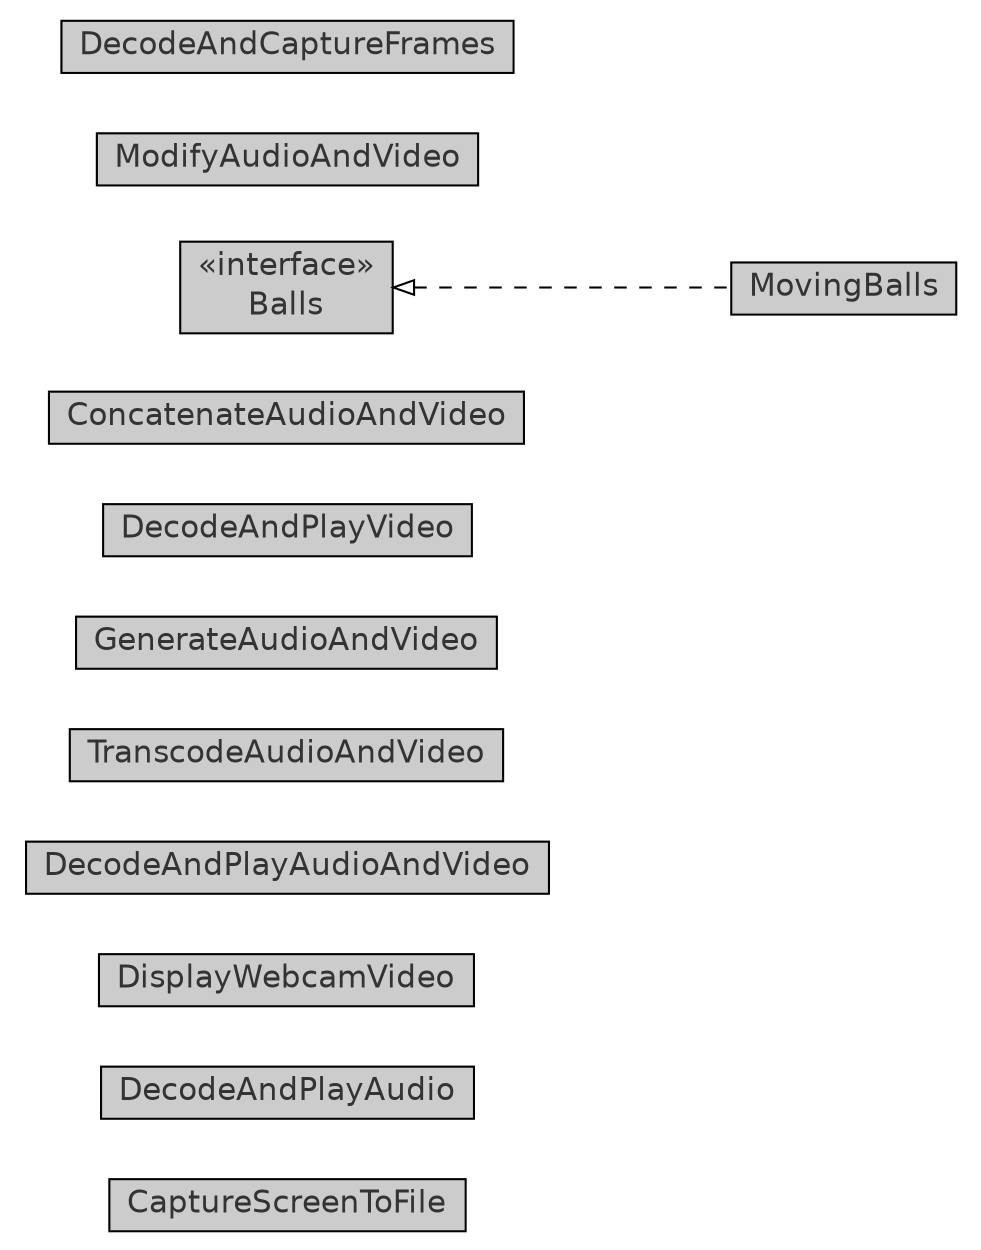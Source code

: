 #!/usr/local/bin/dot
#
# Class diagram 
# Generated by UmlGraph version 4.8 (http://www.spinellis.gr/sw/umlgraph)
#

digraph G {
	edge [fontname="Helvetica",fontsize=10,labelfontname="Helvetica",labelfontsize=10];
	node [fontname="Helvetica",fontsize=10,shape=plaintext];
	rankdir=LR;
	ranksep=1;
	// com.xuggle.mediatool.demos.CaptureScreenToFile
	c591 [label=<<table border="0" cellborder="1" cellspacing="0" cellpadding="2" port="p" bgcolor="grey80" href="./CaptureScreenToFile.html">
		<tr><td><table border="0" cellspacing="0" cellpadding="1">
			<tr><td> CaptureScreenToFile </td></tr>
		</table></td></tr>
		</table>>, fontname="Helvetica", fontcolor="grey20", fontsize=15.0];
	// com.xuggle.mediatool.demos.DecodeAndPlayAudio
	c592 [label=<<table border="0" cellborder="1" cellspacing="0" cellpadding="2" port="p" bgcolor="grey80" href="./DecodeAndPlayAudio.html">
		<tr><td><table border="0" cellspacing="0" cellpadding="1">
			<tr><td> DecodeAndPlayAudio </td></tr>
		</table></td></tr>
		</table>>, fontname="Helvetica", fontcolor="grey20", fontsize=15.0];
	// com.xuggle.mediatool.demos.DisplayWebcamVideo
	c593 [label=<<table border="0" cellborder="1" cellspacing="0" cellpadding="2" port="p" bgcolor="grey80" href="./DisplayWebcamVideo.html">
		<tr><td><table border="0" cellspacing="0" cellpadding="1">
			<tr><td> DisplayWebcamVideo </td></tr>
		</table></td></tr>
		</table>>, fontname="Helvetica", fontcolor="grey20", fontsize=15.0];
	// com.xuggle.mediatool.demos.DecodeAndPlayAudioAndVideo
	c594 [label=<<table border="0" cellborder="1" cellspacing="0" cellpadding="2" port="p" bgcolor="grey80" href="./DecodeAndPlayAudioAndVideo.html">
		<tr><td><table border="0" cellspacing="0" cellpadding="1">
			<tr><td> DecodeAndPlayAudioAndVideo </td></tr>
		</table></td></tr>
		</table>>, fontname="Helvetica", fontcolor="grey20", fontsize=15.0];
	// com.xuggle.mediatool.demos.TranscodeAudioAndVideo
	c595 [label=<<table border="0" cellborder="1" cellspacing="0" cellpadding="2" port="p" bgcolor="grey80" href="./TranscodeAudioAndVideo.html">
		<tr><td><table border="0" cellspacing="0" cellpadding="1">
			<tr><td> TranscodeAudioAndVideo </td></tr>
		</table></td></tr>
		</table>>, fontname="Helvetica", fontcolor="grey20", fontsize=15.0];
	// com.xuggle.mediatool.demos.GenerateAudioAndVideo
	c596 [label=<<table border="0" cellborder="1" cellspacing="0" cellpadding="2" port="p" bgcolor="grey80" href="./GenerateAudioAndVideo.html">
		<tr><td><table border="0" cellspacing="0" cellpadding="1">
			<tr><td> GenerateAudioAndVideo </td></tr>
		</table></td></tr>
		</table>>, fontname="Helvetica", fontcolor="grey20", fontsize=15.0];
	// com.xuggle.mediatool.demos.DecodeAndPlayVideo
	c597 [label=<<table border="0" cellborder="1" cellspacing="0" cellpadding="2" port="p" bgcolor="grey80" href="./DecodeAndPlayVideo.html">
		<tr><td><table border="0" cellspacing="0" cellpadding="1">
			<tr><td> DecodeAndPlayVideo </td></tr>
		</table></td></tr>
		</table>>, fontname="Helvetica", fontcolor="grey20", fontsize=15.0];
	// com.xuggle.mediatool.demos.ConcatenateAudioAndVideo
	c598 [label=<<table border="0" cellborder="1" cellspacing="0" cellpadding="2" port="p" bgcolor="grey80" href="./ConcatenateAudioAndVideo.html">
		<tr><td><table border="0" cellspacing="0" cellpadding="1">
			<tr><td> ConcatenateAudioAndVideo </td></tr>
		</table></td></tr>
		</table>>, fontname="Helvetica", fontcolor="grey20", fontsize=15.0];
	// com.xuggle.mediatool.demos.Balls
	c599 [label=<<table border="0" cellborder="1" cellspacing="0" cellpadding="2" port="p" bgcolor="grey80" href="./Balls.html">
		<tr><td><table border="0" cellspacing="0" cellpadding="1">
			<tr><td> &laquo;interface&raquo; </td></tr>
			<tr><td> Balls </td></tr>
		</table></td></tr>
		</table>>, fontname="Helvetica", fontcolor="grey20", fontsize=15.0];
	// com.xuggle.mediatool.demos.ModifyAudioAndVideo
	c600 [label=<<table border="0" cellborder="1" cellspacing="0" cellpadding="2" port="p" bgcolor="grey80" href="./ModifyAudioAndVideo.html">
		<tr><td><table border="0" cellspacing="0" cellpadding="1">
			<tr><td> ModifyAudioAndVideo </td></tr>
		</table></td></tr>
		</table>>, fontname="Helvetica", fontcolor="grey20", fontsize=15.0];
	// com.xuggle.mediatool.demos.MovingBalls
	c601 [label=<<table border="0" cellborder="1" cellspacing="0" cellpadding="2" port="p" bgcolor="grey80" href="./MovingBalls.html">
		<tr><td><table border="0" cellspacing="0" cellpadding="1">
			<tr><td> MovingBalls </td></tr>
		</table></td></tr>
		</table>>, fontname="Helvetica", fontcolor="grey20", fontsize=15.0];
	// com.xuggle.mediatool.demos.DecodeAndCaptureFrames
	c602 [label=<<table border="0" cellborder="1" cellspacing="0" cellpadding="2" port="p" bgcolor="grey80" href="./DecodeAndCaptureFrames.html">
		<tr><td><table border="0" cellspacing="0" cellpadding="1">
			<tr><td> DecodeAndCaptureFrames </td></tr>
		</table></td></tr>
		</table>>, fontname="Helvetica", fontcolor="grey20", fontsize=15.0];
	//com.xuggle.mediatool.demos.MovingBalls implements com.xuggle.mediatool.demos.Balls
	c599:p -> c601:p [dir=back,arrowtail=empty,style=dashed];
}

